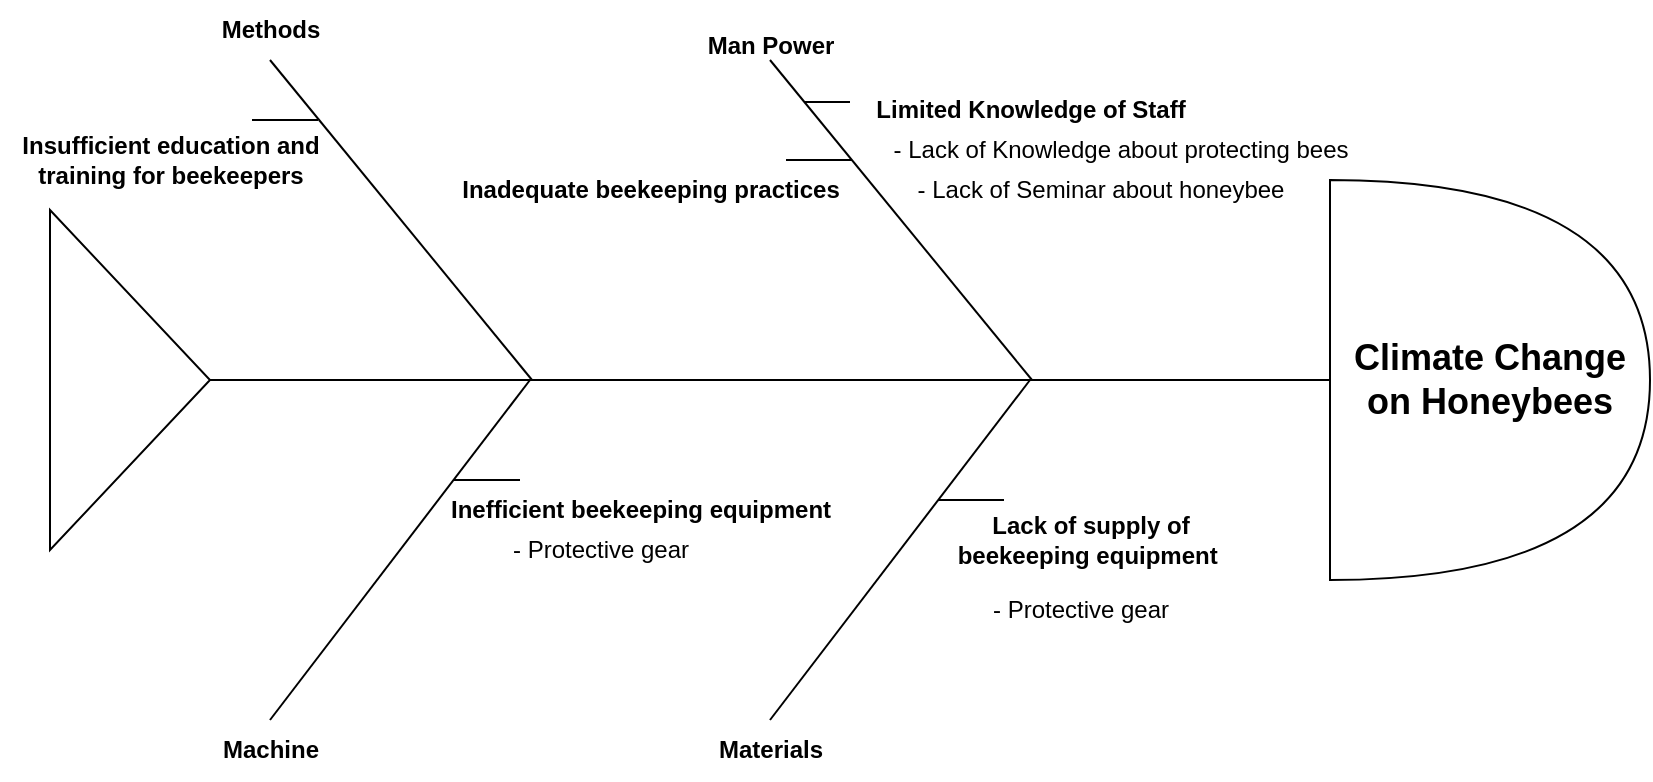 <mxfile version="22.0.8" type="github">
  <diagram name="Page-1" id="-BnOKk7zBx1o7q-ae8Bt">
    <mxGraphModel dx="1778" dy="508" grid="1" gridSize="10" guides="1" tooltips="1" connect="1" arrows="1" fold="1" page="1" pageScale="1" pageWidth="850" pageHeight="1100" math="0" shadow="0">
      <root>
        <mxCell id="0" />
        <mxCell id="1" parent="0" />
        <mxCell id="5oHPIco3NphGqqeCcxbC-1" value="&lt;font style=&quot;font-size: 18px;&quot;&gt;&lt;b style=&quot;&quot;&gt;Climate Change on Honeybees&lt;/b&gt;&lt;/font&gt;" style="shape=or;whiteSpace=wrap;html=1;" vertex="1" parent="1">
          <mxGeometry x="600" y="250" width="160" height="200" as="geometry" />
        </mxCell>
        <mxCell id="5oHPIco3NphGqqeCcxbC-6" value="" style="endArrow=none;html=1;rounded=0;entryX=0;entryY=0.5;entryDx=0;entryDy=0;entryPerimeter=0;" edge="1" parent="1" target="5oHPIco3NphGqqeCcxbC-1">
          <mxGeometry width="50" height="50" relative="1" as="geometry">
            <mxPoint x="40" y="350" as="sourcePoint" />
            <mxPoint x="380" y="580" as="targetPoint" />
          </mxGeometry>
        </mxCell>
        <mxCell id="5oHPIco3NphGqqeCcxbC-7" value="" style="endArrow=none;html=1;rounded=0;" edge="1" parent="1">
          <mxGeometry width="50" height="50" relative="1" as="geometry">
            <mxPoint x="320" y="520" as="sourcePoint" />
            <mxPoint x="450" y="350" as="targetPoint" />
          </mxGeometry>
        </mxCell>
        <mxCell id="5oHPIco3NphGqqeCcxbC-8" value="" style="endArrow=none;html=1;rounded=0;" edge="1" parent="1">
          <mxGeometry width="50" height="50" relative="1" as="geometry">
            <mxPoint x="70" y="520" as="sourcePoint" />
            <mxPoint x="200" y="350" as="targetPoint" />
          </mxGeometry>
        </mxCell>
        <mxCell id="5oHPIco3NphGqqeCcxbC-9" value="" style="endArrow=none;html=1;rounded=0;" edge="1" parent="1">
          <mxGeometry width="50" height="50" relative="1" as="geometry">
            <mxPoint x="70" y="190" as="sourcePoint" />
            <mxPoint x="201" y="350" as="targetPoint" />
          </mxGeometry>
        </mxCell>
        <mxCell id="5oHPIco3NphGqqeCcxbC-11" value="" style="endArrow=none;html=1;rounded=0;" edge="1" parent="1">
          <mxGeometry width="50" height="50" relative="1" as="geometry">
            <mxPoint x="320" y="190" as="sourcePoint" />
            <mxPoint x="451" y="350" as="targetPoint" />
          </mxGeometry>
        </mxCell>
        <mxCell id="5oHPIco3NphGqqeCcxbC-12" value="&lt;b&gt;Limited Knowledge of Staff&lt;/b&gt;" style="text;html=1;align=center;verticalAlign=middle;resizable=0;points=[];autosize=1;strokeColor=none;fillColor=none;" vertex="1" parent="1">
          <mxGeometry x="360" y="200" width="180" height="30" as="geometry" />
        </mxCell>
        <mxCell id="5oHPIco3NphGqqeCcxbC-13" value="" style="endArrow=none;html=1;rounded=0;entryX=0;entryY=0.367;entryDx=0;entryDy=0;entryPerimeter=0;" edge="1" parent="1" target="5oHPIco3NphGqqeCcxbC-12">
          <mxGeometry width="50" height="50" relative="1" as="geometry">
            <mxPoint x="337" y="211" as="sourcePoint" />
            <mxPoint x="387" y="161" as="targetPoint" />
          </mxGeometry>
        </mxCell>
        <mxCell id="5oHPIco3NphGqqeCcxbC-15" value="- Lack of Knowledge about protecting bees" style="text;html=1;align=center;verticalAlign=middle;resizable=0;points=[];autosize=1;strokeColor=none;fillColor=none;" vertex="1" parent="1">
          <mxGeometry x="370" y="220" width="250" height="30" as="geometry" />
        </mxCell>
        <mxCell id="5oHPIco3NphGqqeCcxbC-16" value="- Lack of Seminar about honeybee" style="text;html=1;align=center;verticalAlign=middle;resizable=0;points=[];autosize=1;strokeColor=none;fillColor=none;" vertex="1" parent="1">
          <mxGeometry x="380" y="240" width="210" height="30" as="geometry" />
        </mxCell>
        <mxCell id="5oHPIco3NphGqqeCcxbC-17" value="&lt;b&gt;Man Power&lt;/b&gt;" style="text;html=1;align=center;verticalAlign=middle;resizable=0;points=[];autosize=1;strokeColor=none;fillColor=none;" vertex="1" parent="1">
          <mxGeometry x="275" y="168" width="90" height="30" as="geometry" />
        </mxCell>
        <mxCell id="5oHPIco3NphGqqeCcxbC-18" value="&lt;b&gt;Materials&lt;/b&gt;" style="text;html=1;align=center;verticalAlign=middle;resizable=0;points=[];autosize=1;strokeColor=none;fillColor=none;" vertex="1" parent="1">
          <mxGeometry x="280" y="520" width="80" height="30" as="geometry" />
        </mxCell>
        <mxCell id="5oHPIco3NphGqqeCcxbC-19" value="&lt;b&gt;Machine&lt;/b&gt;" style="text;html=1;align=center;verticalAlign=middle;resizable=0;points=[];autosize=1;strokeColor=none;fillColor=none;" vertex="1" parent="1">
          <mxGeometry x="35" y="520" width="70" height="30" as="geometry" />
        </mxCell>
        <mxCell id="5oHPIco3NphGqqeCcxbC-20" value="&lt;b&gt;Methods&lt;/b&gt;" style="text;html=1;align=center;verticalAlign=middle;resizable=0;points=[];autosize=1;strokeColor=none;fillColor=none;" vertex="1" parent="1">
          <mxGeometry x="35" y="160" width="70" height="30" as="geometry" />
        </mxCell>
        <mxCell id="5oHPIco3NphGqqeCcxbC-24" value="" style="triangle;whiteSpace=wrap;html=1;rotation=0;" vertex="1" parent="1">
          <mxGeometry x="-40" y="265" width="80" height="170" as="geometry" />
        </mxCell>
        <mxCell id="5oHPIco3NphGqqeCcxbC-25" value="&lt;b&gt;Insufficient education and &lt;br&gt;training for beekeepers&lt;/b&gt;" style="text;html=1;align=center;verticalAlign=middle;resizable=0;points=[];autosize=1;strokeColor=none;fillColor=none;" vertex="1" parent="1">
          <mxGeometry x="-65" y="220" width="170" height="40" as="geometry" />
        </mxCell>
        <mxCell id="5oHPIco3NphGqqeCcxbC-27" value="" style="endArrow=none;html=1;rounded=0;entryX=0;entryY=0.367;entryDx=0;entryDy=0;entryPerimeter=0;" edge="1" parent="1">
          <mxGeometry width="50" height="50" relative="1" as="geometry">
            <mxPoint x="404" y="410" as="sourcePoint" />
            <mxPoint x="437" y="410" as="targetPoint" />
          </mxGeometry>
        </mxCell>
        <mxCell id="5oHPIco3NphGqqeCcxbC-28" value="&lt;b&gt;Lack of supply of &lt;br&gt;beekeeping equipment&amp;nbsp;&lt;/b&gt;" style="text;html=1;align=center;verticalAlign=middle;resizable=0;points=[];autosize=1;strokeColor=none;fillColor=none;" vertex="1" parent="1">
          <mxGeometry x="400" y="410" width="160" height="40" as="geometry" />
        </mxCell>
        <mxCell id="5oHPIco3NphGqqeCcxbC-29" value="- Protective gear" style="text;html=1;align=center;verticalAlign=middle;resizable=0;points=[];autosize=1;strokeColor=none;fillColor=none;" vertex="1" parent="1">
          <mxGeometry x="420" y="450" width="110" height="30" as="geometry" />
        </mxCell>
        <mxCell id="5oHPIco3NphGqqeCcxbC-32" value="" style="endArrow=none;html=1;rounded=0;entryX=0;entryY=0.367;entryDx=0;entryDy=0;entryPerimeter=0;" edge="1" parent="1">
          <mxGeometry width="50" height="50" relative="1" as="geometry">
            <mxPoint x="162" y="400" as="sourcePoint" />
            <mxPoint x="195" y="400" as="targetPoint" />
          </mxGeometry>
        </mxCell>
        <mxCell id="5oHPIco3NphGqqeCcxbC-34" value="" style="endArrow=none;html=1;rounded=0;entryX=0;entryY=0.367;entryDx=0;entryDy=0;entryPerimeter=0;" edge="1" parent="1">
          <mxGeometry width="50" height="50" relative="1" as="geometry">
            <mxPoint x="61" y="220" as="sourcePoint" />
            <mxPoint x="94" y="220" as="targetPoint" />
          </mxGeometry>
        </mxCell>
        <mxCell id="5oHPIco3NphGqqeCcxbC-35" value="&lt;b&gt;Inefficient beekeeping equipment&lt;/b&gt;" style="text;html=1;align=center;verticalAlign=middle;resizable=0;points=[];autosize=1;strokeColor=none;fillColor=none;" vertex="1" parent="1">
          <mxGeometry x="150" y="400" width="210" height="30" as="geometry" />
        </mxCell>
        <mxCell id="5oHPIco3NphGqqeCcxbC-36" value="" style="endArrow=none;html=1;rounded=0;entryX=0;entryY=0.367;entryDx=0;entryDy=0;entryPerimeter=0;" edge="1" parent="1">
          <mxGeometry width="50" height="50" relative="1" as="geometry">
            <mxPoint x="328" y="240" as="sourcePoint" />
            <mxPoint x="361" y="240" as="targetPoint" />
          </mxGeometry>
        </mxCell>
        <mxCell id="5oHPIco3NphGqqeCcxbC-37" value="&lt;b&gt;Inadequate beekeeping practices&lt;/b&gt;" style="text;html=1;align=center;verticalAlign=middle;resizable=0;points=[];autosize=1;strokeColor=none;fillColor=none;" vertex="1" parent="1">
          <mxGeometry x="155" y="240" width="210" height="30" as="geometry" />
        </mxCell>
        <mxCell id="5oHPIco3NphGqqeCcxbC-38" value="- Protective gear" style="text;html=1;align=center;verticalAlign=middle;resizable=0;points=[];autosize=1;strokeColor=none;fillColor=none;" vertex="1" parent="1">
          <mxGeometry x="180" y="420" width="110" height="30" as="geometry" />
        </mxCell>
      </root>
    </mxGraphModel>
  </diagram>
</mxfile>

